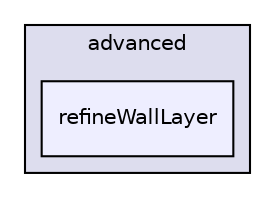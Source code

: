 digraph "applications/utilities/mesh/advanced/refineWallLayer" {
  bgcolor=transparent;
  compound=true
  node [ fontsize="10", fontname="Helvetica"];
  edge [ labelfontsize="10", labelfontname="Helvetica"];
  subgraph clusterdir_33cf184158805ce1a4614f861f9c9f7a {
    graph [ bgcolor="#ddddee", pencolor="black", label="advanced" fontname="Helvetica", fontsize="10", URL="dir_33cf184158805ce1a4614f861f9c9f7a.html"]
  dir_03b656dee637a9d598c82a3e6df3b770 [shape=box, label="refineWallLayer", style="filled", fillcolor="#eeeeff", pencolor="black", URL="dir_03b656dee637a9d598c82a3e6df3b770.html"];
  }
}
